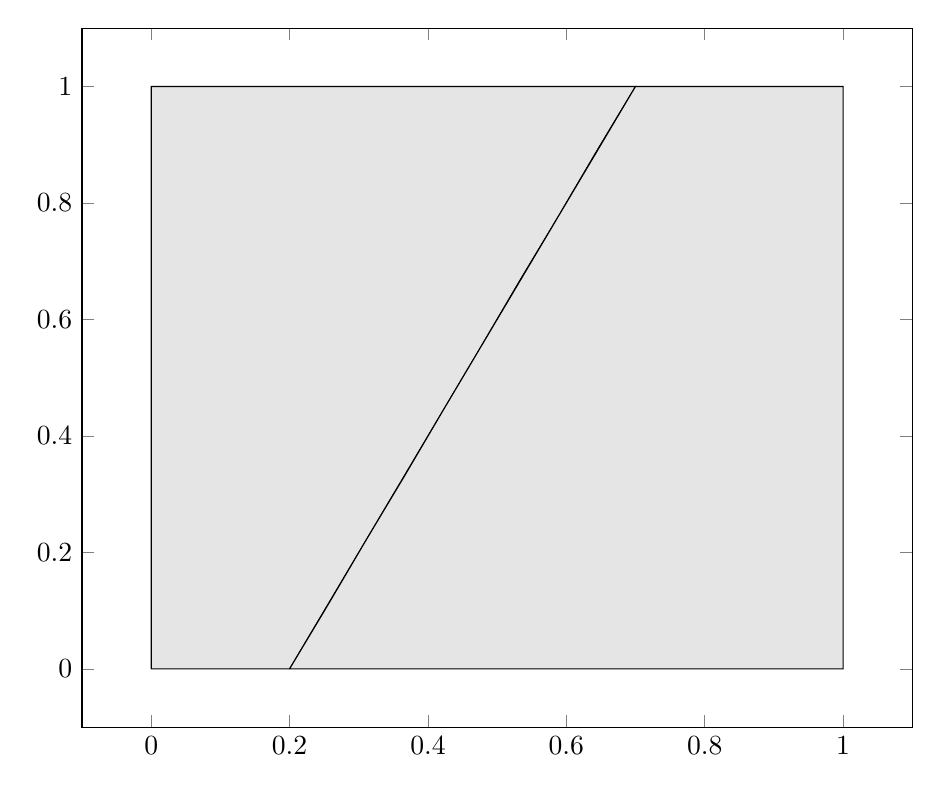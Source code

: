 \begin{tikzpicture}%
\begin{axis}[width=1\textwidth]%
\addplot[fill=gray!20] coordinates {%
(0.0,0.0)%
(0.022,0.0)%
(0.044,0.0)%
(0.067,0.0)%
(0.089,0.0)%
(0.111,0.0)%
(0.133,0.0)%
(0.156,0.0)%
(0.178,0.0)%
(0.2,0.0)%
(0.2,0.0)%
(0.256,0.111)%
(0.311,0.222)%
(0.367,0.333)%
(0.422,0.444)%
(0.478,0.556)%
(0.533,0.667)%
(0.589,0.778)%
(0.644,0.889)%
(0.7,1.0)%
(0.7,1.0)%
(0.622,1.0)%
(0.544,1.0)%
(0.467,1.0)%
(0.389,1.0)%
(0.311,1.0)%
(0.233,1.0)%
(0.156,1.0)%
(0.078,1.0)%
(0.0,1.0)%
(0.0,0.0)%
(0.0,0.111)%
(0.0,0.222)%
(0.0,0.333)%
(0.0,0.444)%
(0.0,0.556)%
(0.0,0.667)%
(0.0,0.778)%
(0.0,0.889)%
(0.0,1.0)%
};%
%
%
\addplot[fill=gray!20] coordinates {%
(0.2,0.0)%
(0.289,0.0)%
(0.378,0.0)%
(0.467,0.0)%
(0.556,0.0)%
(0.644,0.0)%
(0.733,0.0)%
(0.822,0.0)%
(0.911,0.0)%
(1.0,0.0)%
(1.0,0.0)%
(1.0,0.111)%
(1.0,0.222)%
(1.0,0.333)%
(1.0,0.444)%
(1.0,0.556)%
(1.0,0.667)%
(1.0,0.778)%
(1.0,0.889)%
(1.0,1.0)%
(1.0,1.0)%
(0.967,1.0)%
(0.933,1.0)%
(0.9,1.0)%
(0.867,1.0)%
(0.833,1.0)%
(0.8,1.0)%
(0.767,1.0)%
(0.733,1.0)%
(0.7,1.0)%
(0.2,0.0)%
(0.256,0.111)%
(0.311,0.222)%
(0.367,0.333)%
(0.422,0.444)%
(0.478,0.556)%
(0.533,0.667)%
(0.589,0.778)%
(0.644,0.889)%
(0.7,1.0)%
};%
%
%
\end{axis}%
\end{tikzpicture}%
